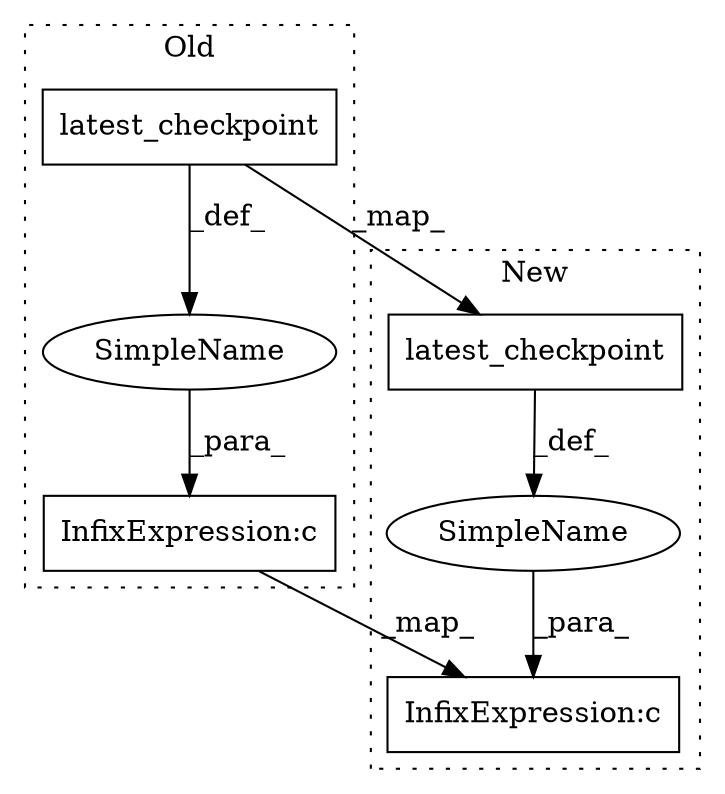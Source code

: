 digraph G {
subgraph cluster0 {
1 [label="latest_checkpoint" a="32" s="4369,4401" l="18,1" shape="box"];
3 [label="SimpleName" a="42" s="" l="" shape="ellipse"];
4 [label="InfixExpression:c" a="27" s="4348" l="4" shape="box"];
label = "Old";
style="dotted";
}
subgraph cluster1 {
2 [label="latest_checkpoint" a="32" s="4370,4402" l="18,1" shape="box"];
5 [label="InfixExpression:c" a="27" s="4348" l="4" shape="box"];
6 [label="SimpleName" a="42" s="" l="" shape="ellipse"];
label = "New";
style="dotted";
}
1 -> 2 [label="_map_"];
1 -> 3 [label="_def_"];
2 -> 6 [label="_def_"];
3 -> 4 [label="_para_"];
4 -> 5 [label="_map_"];
6 -> 5 [label="_para_"];
}